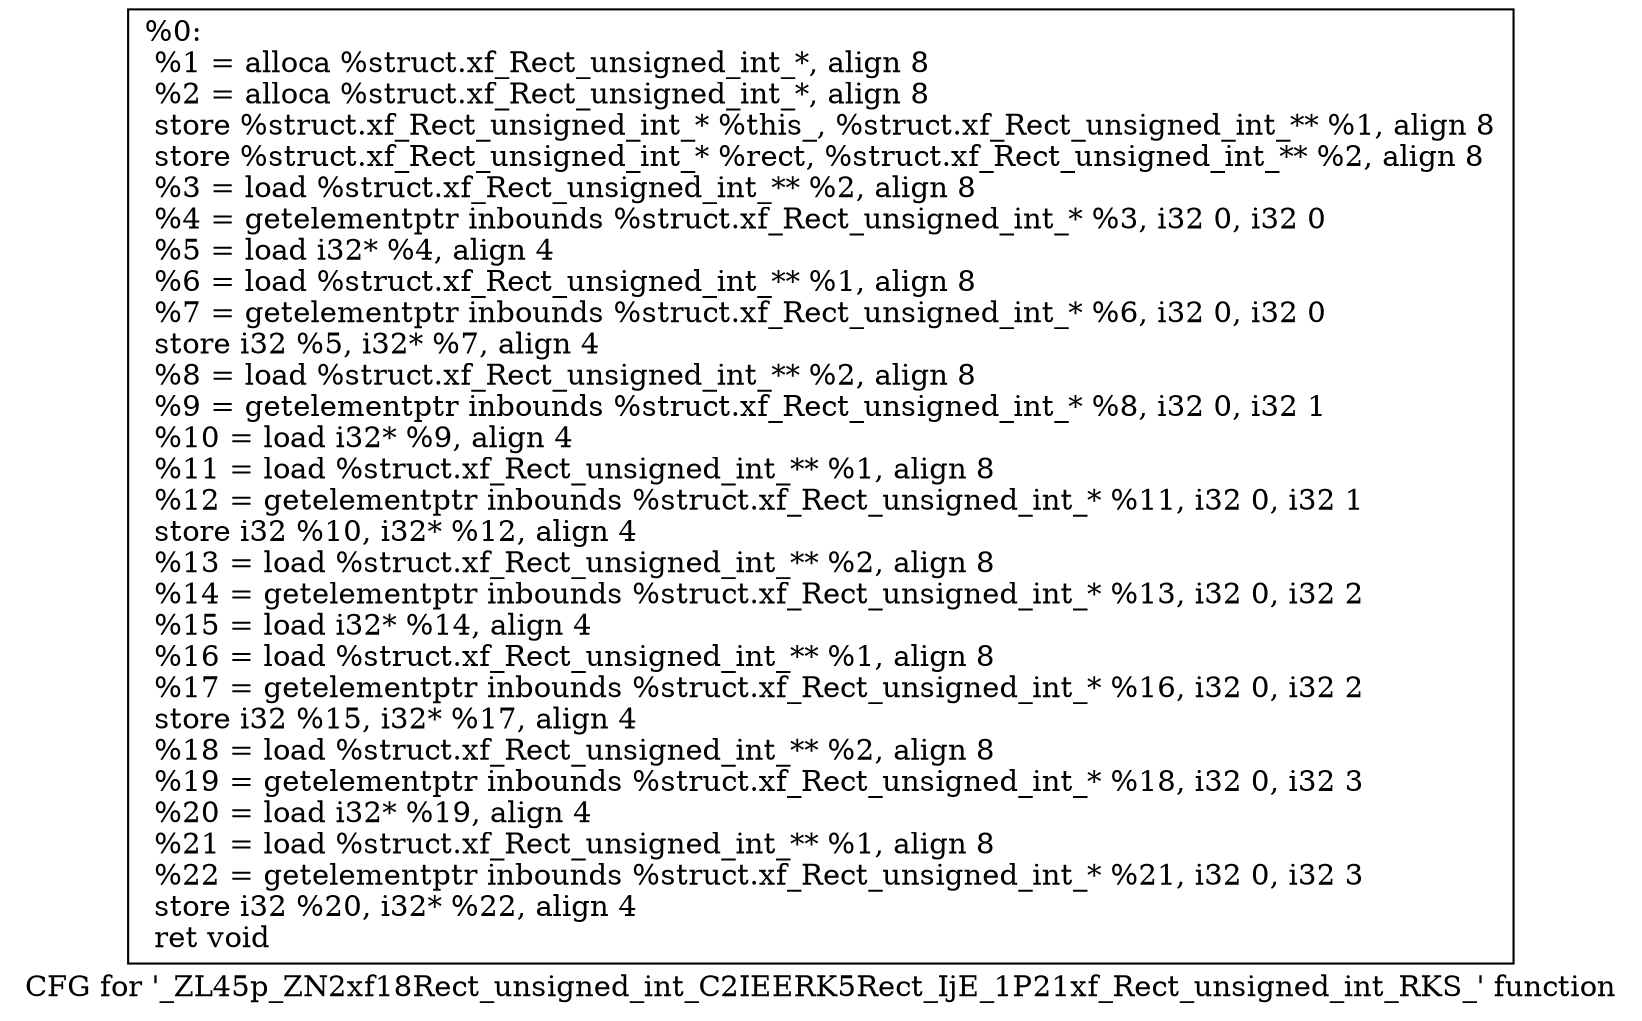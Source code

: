 digraph "CFG for '_ZL45p_ZN2xf18Rect_unsigned_int_C2IEERK5Rect_IjE_1P21xf_Rect_unsigned_int_RKS_' function" {
	label="CFG for '_ZL45p_ZN2xf18Rect_unsigned_int_C2IEERK5Rect_IjE_1P21xf_Rect_unsigned_int_RKS_' function";

	Node0x2f82b50 [shape=record,label="{%0:\l  %1 = alloca %struct.xf_Rect_unsigned_int_*, align 8\l  %2 = alloca %struct.xf_Rect_unsigned_int_*, align 8\l  store %struct.xf_Rect_unsigned_int_* %this_, %struct.xf_Rect_unsigned_int_** %1, align 8\l  store %struct.xf_Rect_unsigned_int_* %rect, %struct.xf_Rect_unsigned_int_** %2, align 8\l  %3 = load %struct.xf_Rect_unsigned_int_** %2, align 8\l  %4 = getelementptr inbounds %struct.xf_Rect_unsigned_int_* %3, i32 0, i32 0\l  %5 = load i32* %4, align 4\l  %6 = load %struct.xf_Rect_unsigned_int_** %1, align 8\l  %7 = getelementptr inbounds %struct.xf_Rect_unsigned_int_* %6, i32 0, i32 0\l  store i32 %5, i32* %7, align 4\l  %8 = load %struct.xf_Rect_unsigned_int_** %2, align 8\l  %9 = getelementptr inbounds %struct.xf_Rect_unsigned_int_* %8, i32 0, i32 1\l  %10 = load i32* %9, align 4\l  %11 = load %struct.xf_Rect_unsigned_int_** %1, align 8\l  %12 = getelementptr inbounds %struct.xf_Rect_unsigned_int_* %11, i32 0, i32 1\l  store i32 %10, i32* %12, align 4\l  %13 = load %struct.xf_Rect_unsigned_int_** %2, align 8\l  %14 = getelementptr inbounds %struct.xf_Rect_unsigned_int_* %13, i32 0, i32 2\l  %15 = load i32* %14, align 4\l  %16 = load %struct.xf_Rect_unsigned_int_** %1, align 8\l  %17 = getelementptr inbounds %struct.xf_Rect_unsigned_int_* %16, i32 0, i32 2\l  store i32 %15, i32* %17, align 4\l  %18 = load %struct.xf_Rect_unsigned_int_** %2, align 8\l  %19 = getelementptr inbounds %struct.xf_Rect_unsigned_int_* %18, i32 0, i32 3\l  %20 = load i32* %19, align 4\l  %21 = load %struct.xf_Rect_unsigned_int_** %1, align 8\l  %22 = getelementptr inbounds %struct.xf_Rect_unsigned_int_* %21, i32 0, i32 3\l  store i32 %20, i32* %22, align 4\l  ret void\l}"];
}
